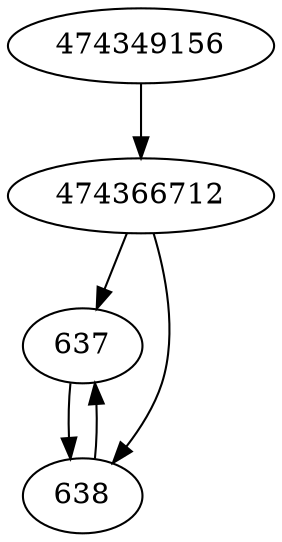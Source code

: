 strict digraph  {
474366712;
474349156;
637;
638;
474366712 -> 637;
474366712 -> 638;
474349156 -> 474366712;
637 -> 638;
638 -> 637;
}
